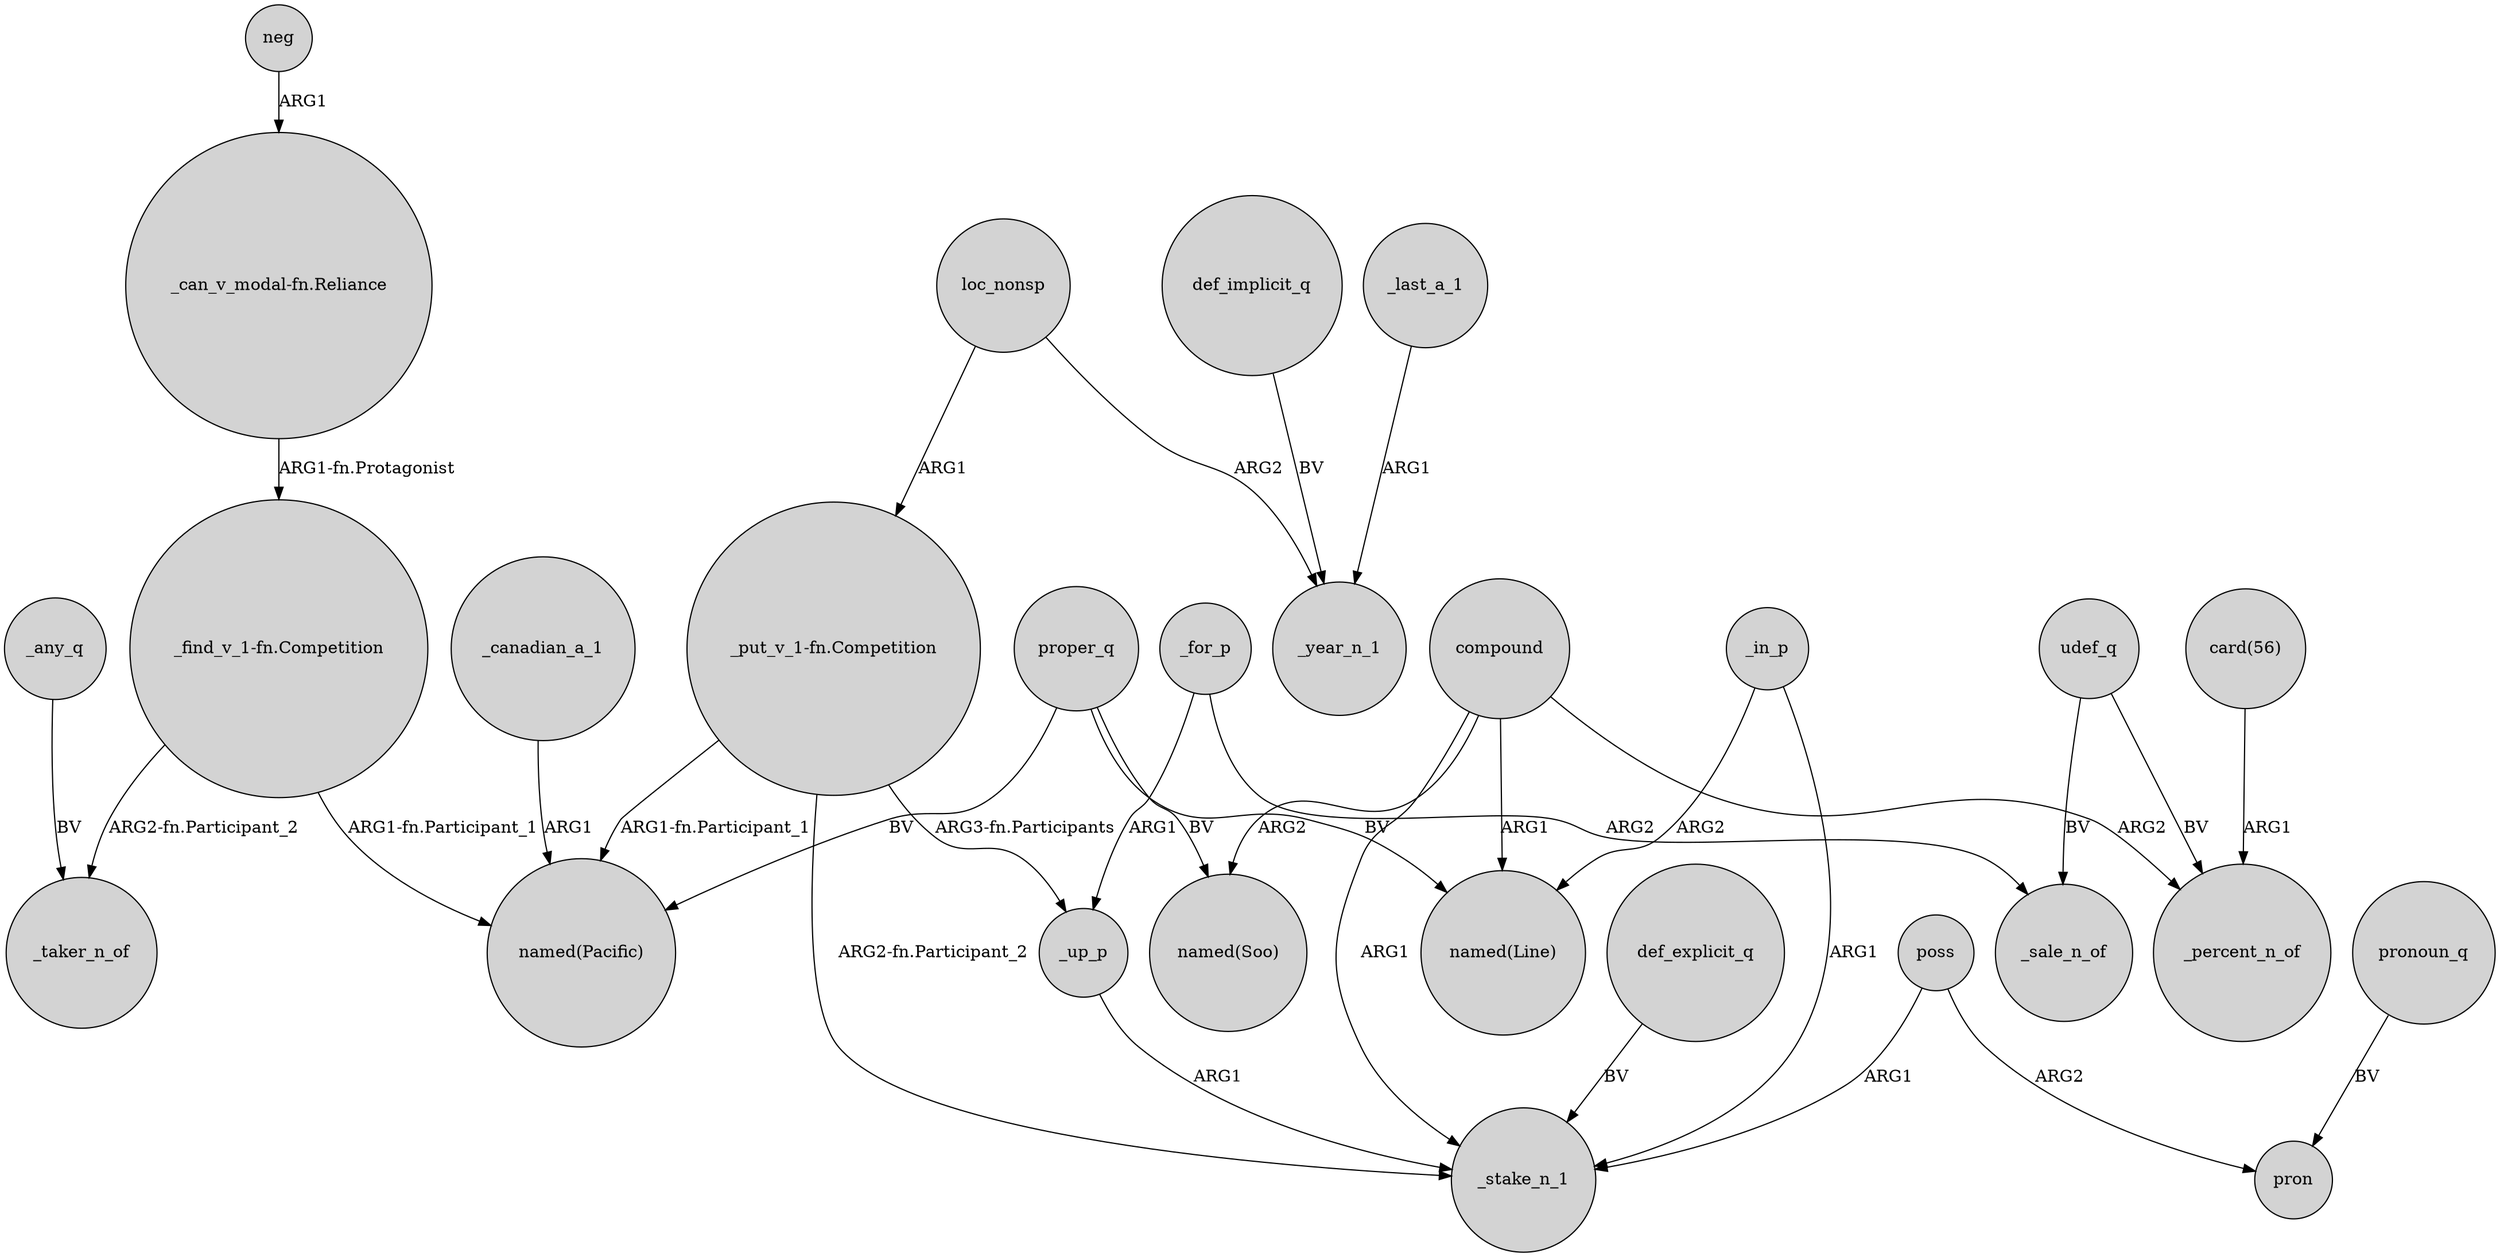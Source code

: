 digraph {
	node [shape=circle style=filled]
	loc_nonsp -> "_put_v_1-fn.Competition" [label=ARG1]
	compound -> "named(Line)" [label=ARG1]
	_in_p -> "named(Line)" [label=ARG2]
	_up_p -> _stake_n_1 [label=ARG1]
	"_find_v_1-fn.Competition" -> "named(Pacific)" [label="ARG1-fn.Participant_1"]
	"_put_v_1-fn.Competition" -> _stake_n_1 [label="ARG2-fn.Participant_2"]
	_any_q -> _taker_n_of [label=BV]
	def_implicit_q -> _year_n_1 [label=BV]
	"card(56)" -> _percent_n_of [label=ARG1]
	_for_p -> _sale_n_of [label=ARG2]
	neg -> "_can_v_modal-fn.Reliance" [label=ARG1]
	udef_q -> _sale_n_of [label=BV]
	loc_nonsp -> _year_n_1 [label=ARG2]
	"_find_v_1-fn.Competition" -> _taker_n_of [label="ARG2-fn.Participant_2"]
	pronoun_q -> pron [label=BV]
	_for_p -> _up_p [label=ARG1]
	poss -> pron [label=ARG2]
	udef_q -> _percent_n_of [label=BV]
	"_put_v_1-fn.Competition" -> "named(Pacific)" [label="ARG1-fn.Participant_1"]
	proper_q -> "named(Line)" [label=BV]
	compound -> _stake_n_1 [label=ARG1]
	compound -> _percent_n_of [label=ARG2]
	compound -> "named(Soo)" [label=ARG2]
	_last_a_1 -> _year_n_1 [label=ARG1]
	def_explicit_q -> _stake_n_1 [label=BV]
	proper_q -> "named(Pacific)" [label=BV]
	proper_q -> "named(Soo)" [label=BV]
	_canadian_a_1 -> "named(Pacific)" [label=ARG1]
	"_can_v_modal-fn.Reliance" -> "_find_v_1-fn.Competition" [label="ARG1-fn.Protagonist"]
	_in_p -> _stake_n_1 [label=ARG1]
	poss -> _stake_n_1 [label=ARG1]
	"_put_v_1-fn.Competition" -> _up_p [label="ARG3-fn.Participants"]
}
